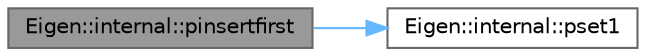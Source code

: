 digraph "Eigen::internal::pinsertfirst"
{
 // LATEX_PDF_SIZE
  bgcolor="transparent";
  edge [fontname=Helvetica,fontsize=10,labelfontname=Helvetica,labelfontsize=10];
  node [fontname=Helvetica,fontsize=10,shape=box,height=0.2,width=0.4];
  rankdir="LR";
  Node1 [id="Node000001",label="Eigen::internal::pinsertfirst",height=0.2,width=0.4,color="gray40", fillcolor="grey60", style="filled", fontcolor="black",tooltip=" "];
  Node1 -> Node2 [id="edge2_Node000001_Node000002",color="steelblue1",style="solid",tooltip=" "];
  Node2 [id="Node000002",label="Eigen::internal::pset1",height=0.2,width=0.4,color="grey40", fillcolor="white", style="filled",URL="$namespace_eigen_1_1internal.html#afa6f9a9f3c905b28cc29841935e44fdb",tooltip=" "];
}
